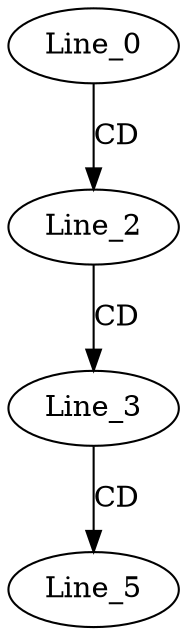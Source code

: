 digraph G {
  Line_0;
  Line_2;
  Line_3;
  Line_5;
  Line_5;
  Line_5;
  Line_0 -> Line_2 [ label="CD" ];
  Line_2 -> Line_3 [ label="CD" ];
  Line_3 -> Line_5 [ label="CD" ];
}
